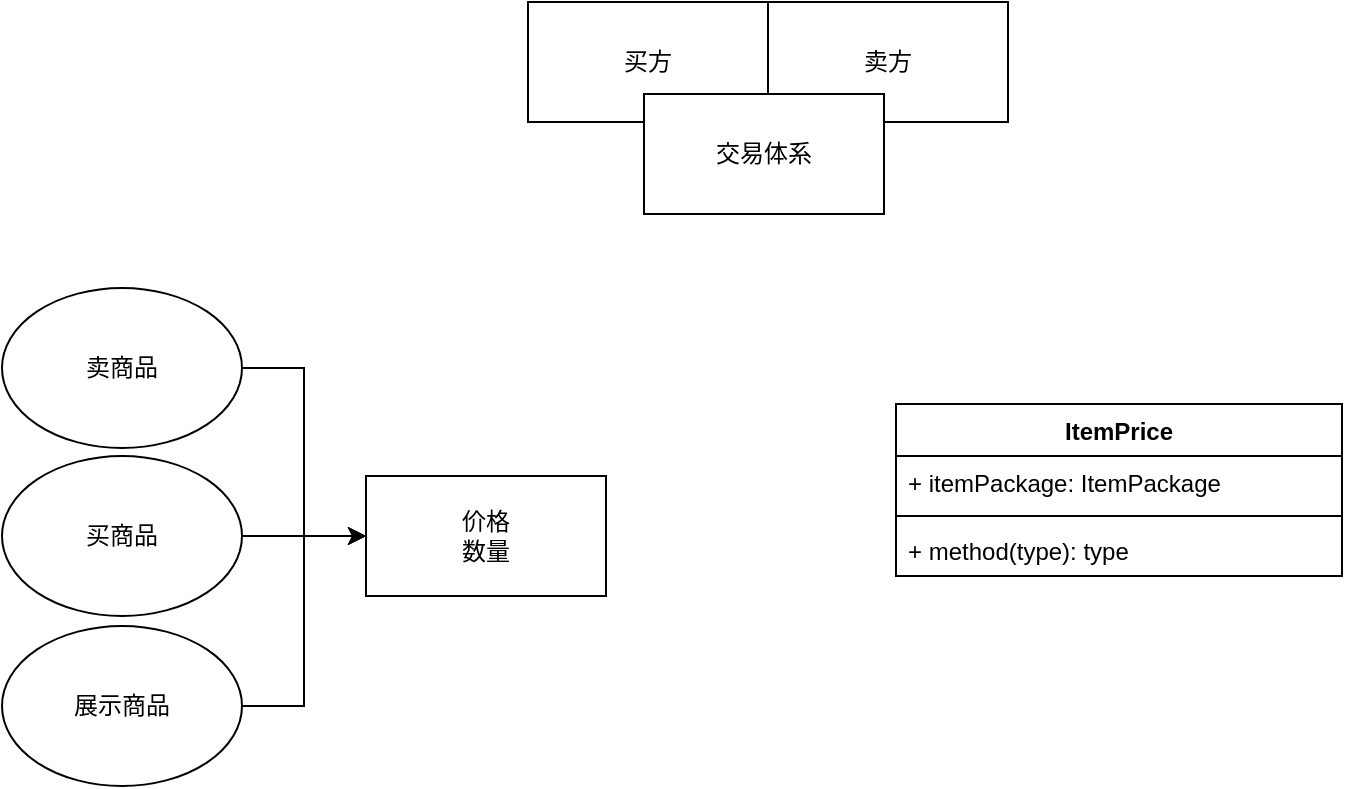 <mxfile version="23.0.2" type="github">
  <diagram name="第 1 页" id="3V8NZiPNIGzD1AMQ8mw4">
    <mxGraphModel dx="2261" dy="746" grid="0" gridSize="10" guides="1" tooltips="1" connect="1" arrows="1" fold="1" page="1" pageScale="1" pageWidth="827" pageHeight="1169" math="0" shadow="0">
      <root>
        <mxCell id="0" />
        <mxCell id="1" parent="0" />
        <mxCell id="HHKf8pC_p8qi1eC1l4ik-1" value="买方" style="rounded=0;whiteSpace=wrap;html=1;" parent="1" vertex="1">
          <mxGeometry x="230" y="179" width="120" height="60" as="geometry" />
        </mxCell>
        <mxCell id="HHKf8pC_p8qi1eC1l4ik-2" value="卖方" style="rounded=0;whiteSpace=wrap;html=1;" parent="1" vertex="1">
          <mxGeometry x="350" y="179" width="120" height="60" as="geometry" />
        </mxCell>
        <mxCell id="HHKf8pC_p8qi1eC1l4ik-3" value="交易体系" style="rounded=0;whiteSpace=wrap;html=1;" parent="1" vertex="1">
          <mxGeometry x="288" y="225" width="120" height="60" as="geometry" />
        </mxCell>
        <mxCell id="l7gOZ-Ok3mGfKvi89890-5" style="edgeStyle=orthogonalEdgeStyle;rounded=0;orthogonalLoop=1;jettySize=auto;html=1;exitX=1;exitY=0.5;exitDx=0;exitDy=0;entryX=0;entryY=0.5;entryDx=0;entryDy=0;" parent="1" source="HHKf8pC_p8qi1eC1l4ik-5" target="l7gOZ-Ok3mGfKvi89890-3" edge="1">
          <mxGeometry relative="1" as="geometry">
            <mxPoint x="134.138" y="446.103" as="targetPoint" />
          </mxGeometry>
        </mxCell>
        <mxCell id="HHKf8pC_p8qi1eC1l4ik-5" value="买商品" style="ellipse;whiteSpace=wrap;html=1;" parent="1" vertex="1">
          <mxGeometry x="-33" y="406" width="120" height="80" as="geometry" />
        </mxCell>
        <mxCell id="l7gOZ-Ok3mGfKvi89890-4" style="edgeStyle=orthogonalEdgeStyle;rounded=0;orthogonalLoop=1;jettySize=auto;html=1;entryX=0;entryY=0.5;entryDx=0;entryDy=0;" parent="1" source="HHKf8pC_p8qi1eC1l4ik-6" target="l7gOZ-Ok3mGfKvi89890-3" edge="1">
          <mxGeometry relative="1" as="geometry" />
        </mxCell>
        <mxCell id="HHKf8pC_p8qi1eC1l4ik-6" value="卖商品" style="ellipse;whiteSpace=wrap;html=1;" parent="1" vertex="1">
          <mxGeometry x="-33" y="322" width="120" height="80" as="geometry" />
        </mxCell>
        <mxCell id="l7gOZ-Ok3mGfKvi89890-6" style="edgeStyle=orthogonalEdgeStyle;rounded=0;orthogonalLoop=1;jettySize=auto;html=1;exitX=1;exitY=0.5;exitDx=0;exitDy=0;entryX=0;entryY=0.5;entryDx=0;entryDy=0;" parent="1" source="HHKf8pC_p8qi1eC1l4ik-7" target="l7gOZ-Ok3mGfKvi89890-3" edge="1">
          <mxGeometry relative="1" as="geometry" />
        </mxCell>
        <mxCell id="HHKf8pC_p8qi1eC1l4ik-7" value="展示商品" style="ellipse;whiteSpace=wrap;html=1;" parent="1" vertex="1">
          <mxGeometry x="-33" y="491" width="120" height="80" as="geometry" />
        </mxCell>
        <mxCell id="l7gOZ-Ok3mGfKvi89890-3" value="价格&lt;br&gt;数量" style="rounded=0;whiteSpace=wrap;html=1;" parent="1" vertex="1">
          <mxGeometry x="149" y="416" width="120" height="60" as="geometry" />
        </mxCell>
        <mxCell id="U-EZlNdkk1Mu37JpSL0w-5" value="ItemPrice" style="swimlane;fontStyle=1;align=center;verticalAlign=top;childLayout=stackLayout;horizontal=1;startSize=26;horizontalStack=0;resizeParent=1;resizeParentMax=0;resizeLast=0;collapsible=1;marginBottom=0;whiteSpace=wrap;html=1;" vertex="1" parent="1">
          <mxGeometry x="414" y="380" width="223" height="86" as="geometry" />
        </mxCell>
        <mxCell id="U-EZlNdkk1Mu37JpSL0w-6" value="+ itemPackage: ItemPackage" style="text;strokeColor=none;fillColor=none;align=left;verticalAlign=top;spacingLeft=4;spacingRight=4;overflow=hidden;rotatable=0;points=[[0,0.5],[1,0.5]];portConstraint=eastwest;whiteSpace=wrap;html=1;" vertex="1" parent="U-EZlNdkk1Mu37JpSL0w-5">
          <mxGeometry y="26" width="223" height="26" as="geometry" />
        </mxCell>
        <mxCell id="U-EZlNdkk1Mu37JpSL0w-7" value="" style="line;strokeWidth=1;fillColor=none;align=left;verticalAlign=middle;spacingTop=-1;spacingLeft=3;spacingRight=3;rotatable=0;labelPosition=right;points=[];portConstraint=eastwest;strokeColor=inherit;" vertex="1" parent="U-EZlNdkk1Mu37JpSL0w-5">
          <mxGeometry y="52" width="223" height="8" as="geometry" />
        </mxCell>
        <mxCell id="U-EZlNdkk1Mu37JpSL0w-8" value="+ method(type): type" style="text;strokeColor=none;fillColor=none;align=left;verticalAlign=top;spacingLeft=4;spacingRight=4;overflow=hidden;rotatable=0;points=[[0,0.5],[1,0.5]];portConstraint=eastwest;whiteSpace=wrap;html=1;" vertex="1" parent="U-EZlNdkk1Mu37JpSL0w-5">
          <mxGeometry y="60" width="223" height="26" as="geometry" />
        </mxCell>
      </root>
    </mxGraphModel>
  </diagram>
</mxfile>

